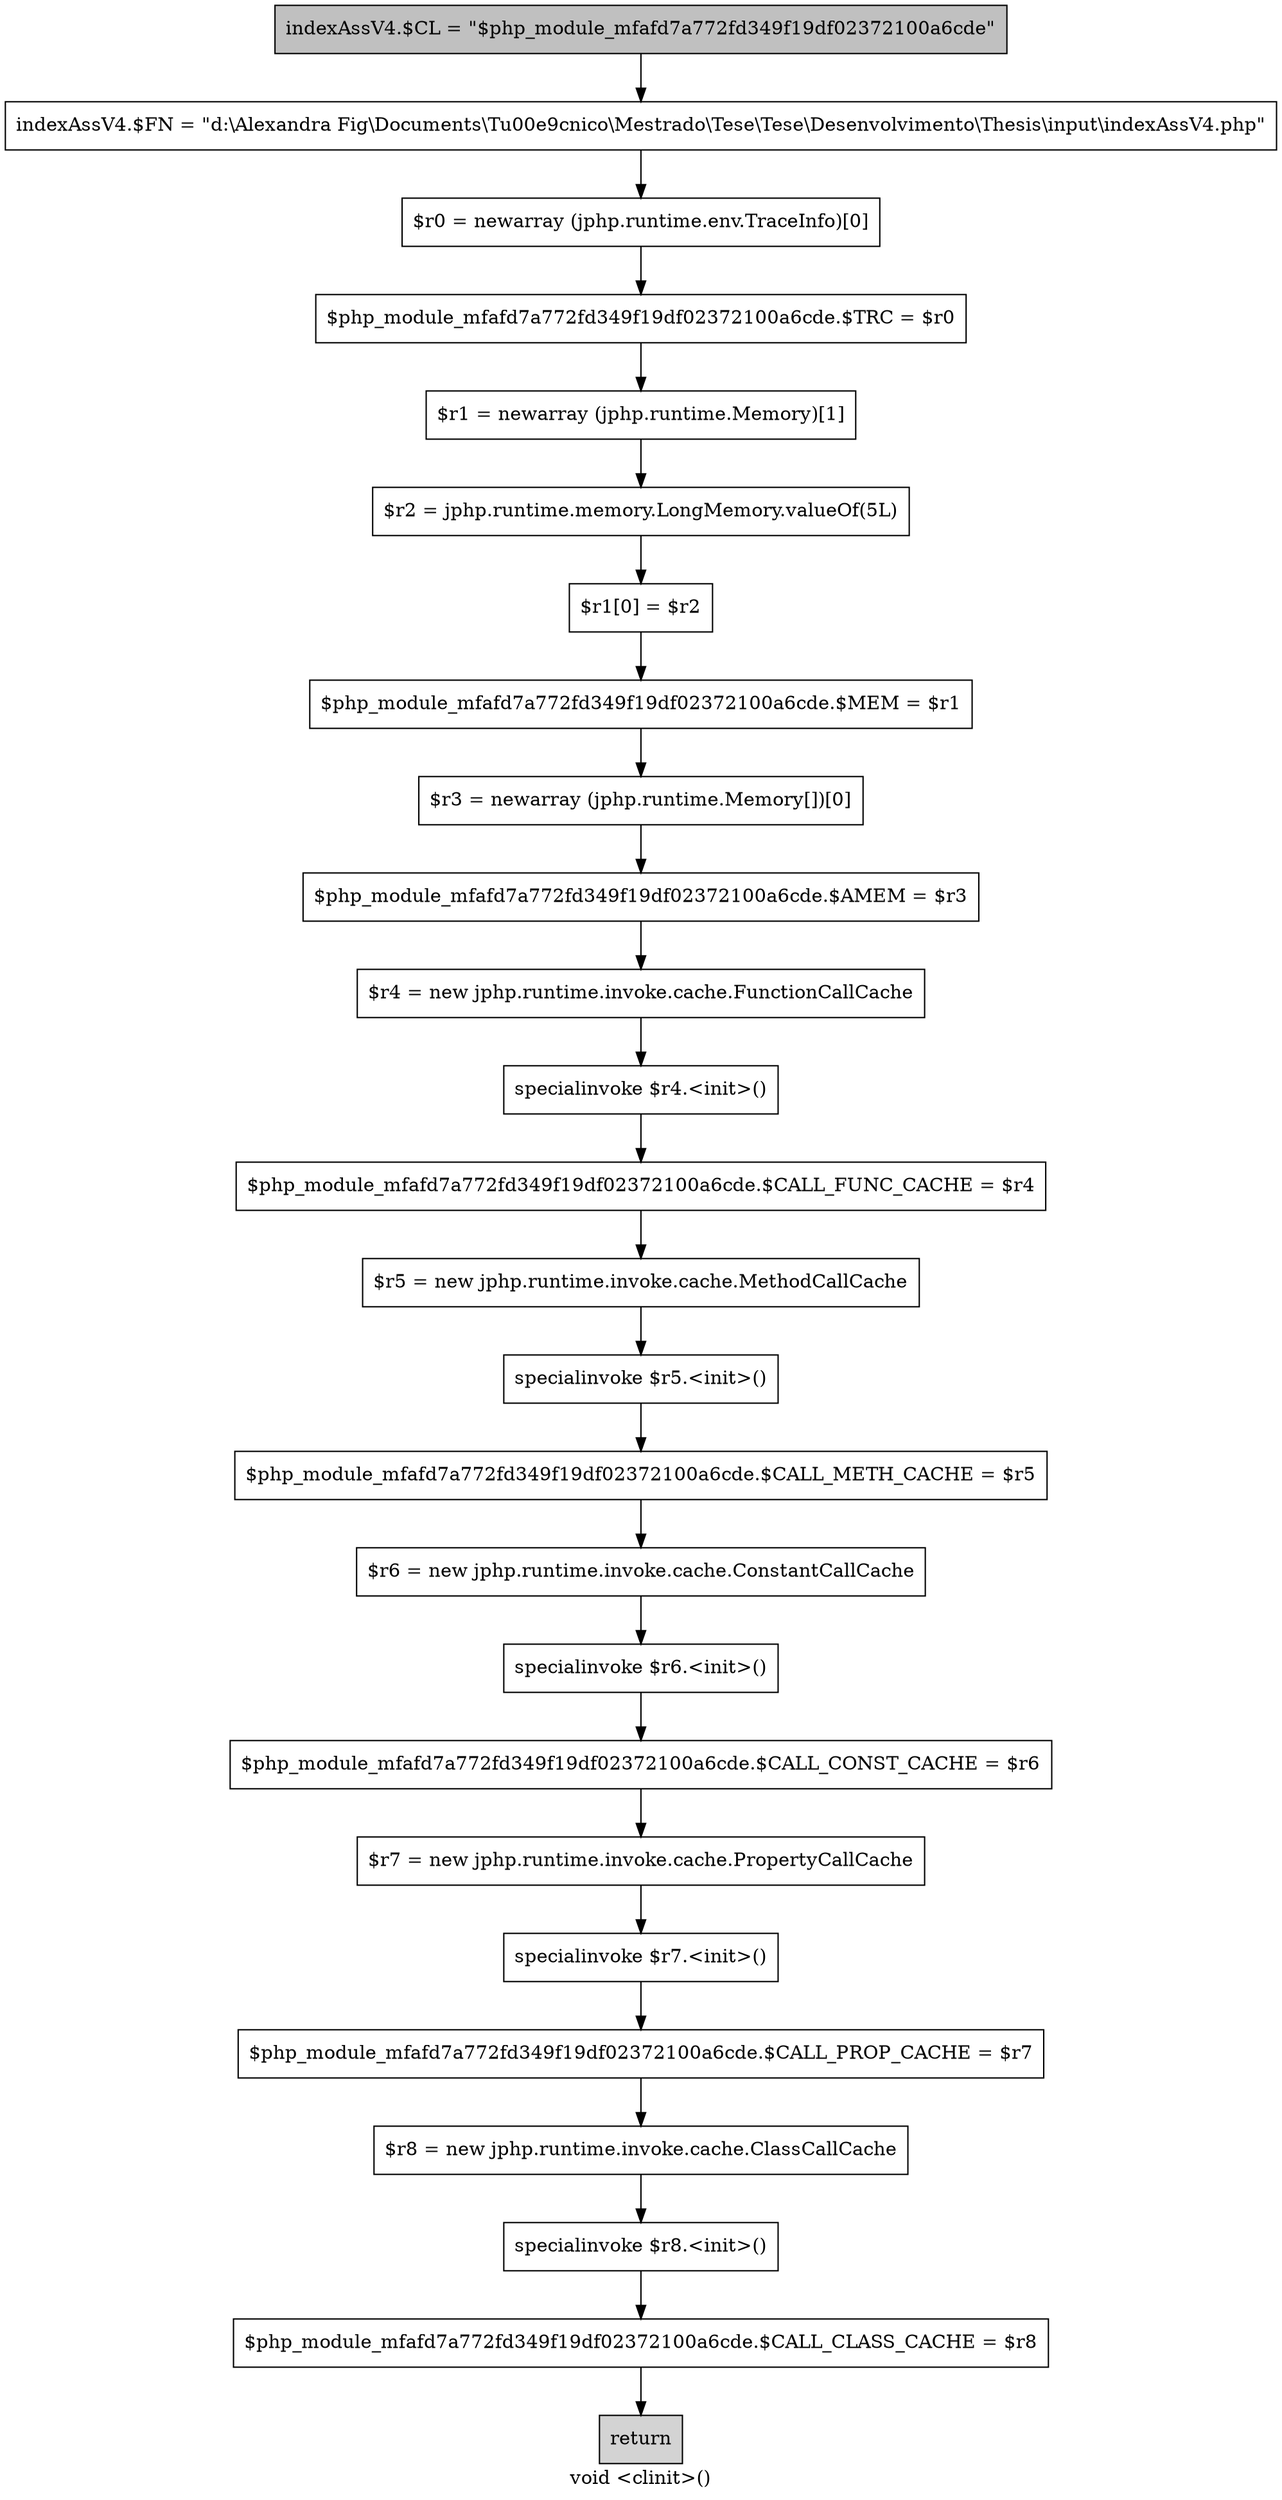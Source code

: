 digraph "void <clinit>()" {
    label="void <clinit>()";
    node [shape=box];
    "0" [style=filled,fillcolor=gray,label="indexAssV4.$CL = \"$php_module_mfafd7a772fd349f19df02372100a6cde\"",];
    "1" [label="indexAssV4.$FN = \"d:\\Alexandra Fig\\Documents\\T\u00e9cnico\\Mestrado\\Tese\\Tese\\Desenvolvimento\\Thesis\\input\\indexAssV4.php\"",];
    "0"->"1";
    "2" [label="$r0 = newarray (jphp.runtime.env.TraceInfo)[0]",];
    "1"->"2";
    "3" [label="$php_module_mfafd7a772fd349f19df02372100a6cde.$TRC = $r0",];
    "2"->"3";
    "4" [label="$r1 = newarray (jphp.runtime.Memory)[1]",];
    "3"->"4";
    "5" [label="$r2 = jphp.runtime.memory.LongMemory.valueOf(5L)",];
    "4"->"5";
    "6" [label="$r1[0] = $r2",];
    "5"->"6";
    "7" [label="$php_module_mfafd7a772fd349f19df02372100a6cde.$MEM = $r1",];
    "6"->"7";
    "8" [label="$r3 = newarray (jphp.runtime.Memory[])[0]",];
    "7"->"8";
    "9" [label="$php_module_mfafd7a772fd349f19df02372100a6cde.$AMEM = $r3",];
    "8"->"9";
    "10" [label="$r4 = new jphp.runtime.invoke.cache.FunctionCallCache",];
    "9"->"10";
    "11" [label="specialinvoke $r4.<init>()",];
    "10"->"11";
    "12" [label="$php_module_mfafd7a772fd349f19df02372100a6cde.$CALL_FUNC_CACHE = $r4",];
    "11"->"12";
    "13" [label="$r5 = new jphp.runtime.invoke.cache.MethodCallCache",];
    "12"->"13";
    "14" [label="specialinvoke $r5.<init>()",];
    "13"->"14";
    "15" [label="$php_module_mfafd7a772fd349f19df02372100a6cde.$CALL_METH_CACHE = $r5",];
    "14"->"15";
    "16" [label="$r6 = new jphp.runtime.invoke.cache.ConstantCallCache",];
    "15"->"16";
    "17" [label="specialinvoke $r6.<init>()",];
    "16"->"17";
    "18" [label="$php_module_mfafd7a772fd349f19df02372100a6cde.$CALL_CONST_CACHE = $r6",];
    "17"->"18";
    "19" [label="$r7 = new jphp.runtime.invoke.cache.PropertyCallCache",];
    "18"->"19";
    "20" [label="specialinvoke $r7.<init>()",];
    "19"->"20";
    "21" [label="$php_module_mfafd7a772fd349f19df02372100a6cde.$CALL_PROP_CACHE = $r7",];
    "20"->"21";
    "22" [label="$r8 = new jphp.runtime.invoke.cache.ClassCallCache",];
    "21"->"22";
    "23" [label="specialinvoke $r8.<init>()",];
    "22"->"23";
    "24" [label="$php_module_mfafd7a772fd349f19df02372100a6cde.$CALL_CLASS_CACHE = $r8",];
    "23"->"24";
    "25" [style=filled,fillcolor=lightgray,label="return",];
    "24"->"25";
}
